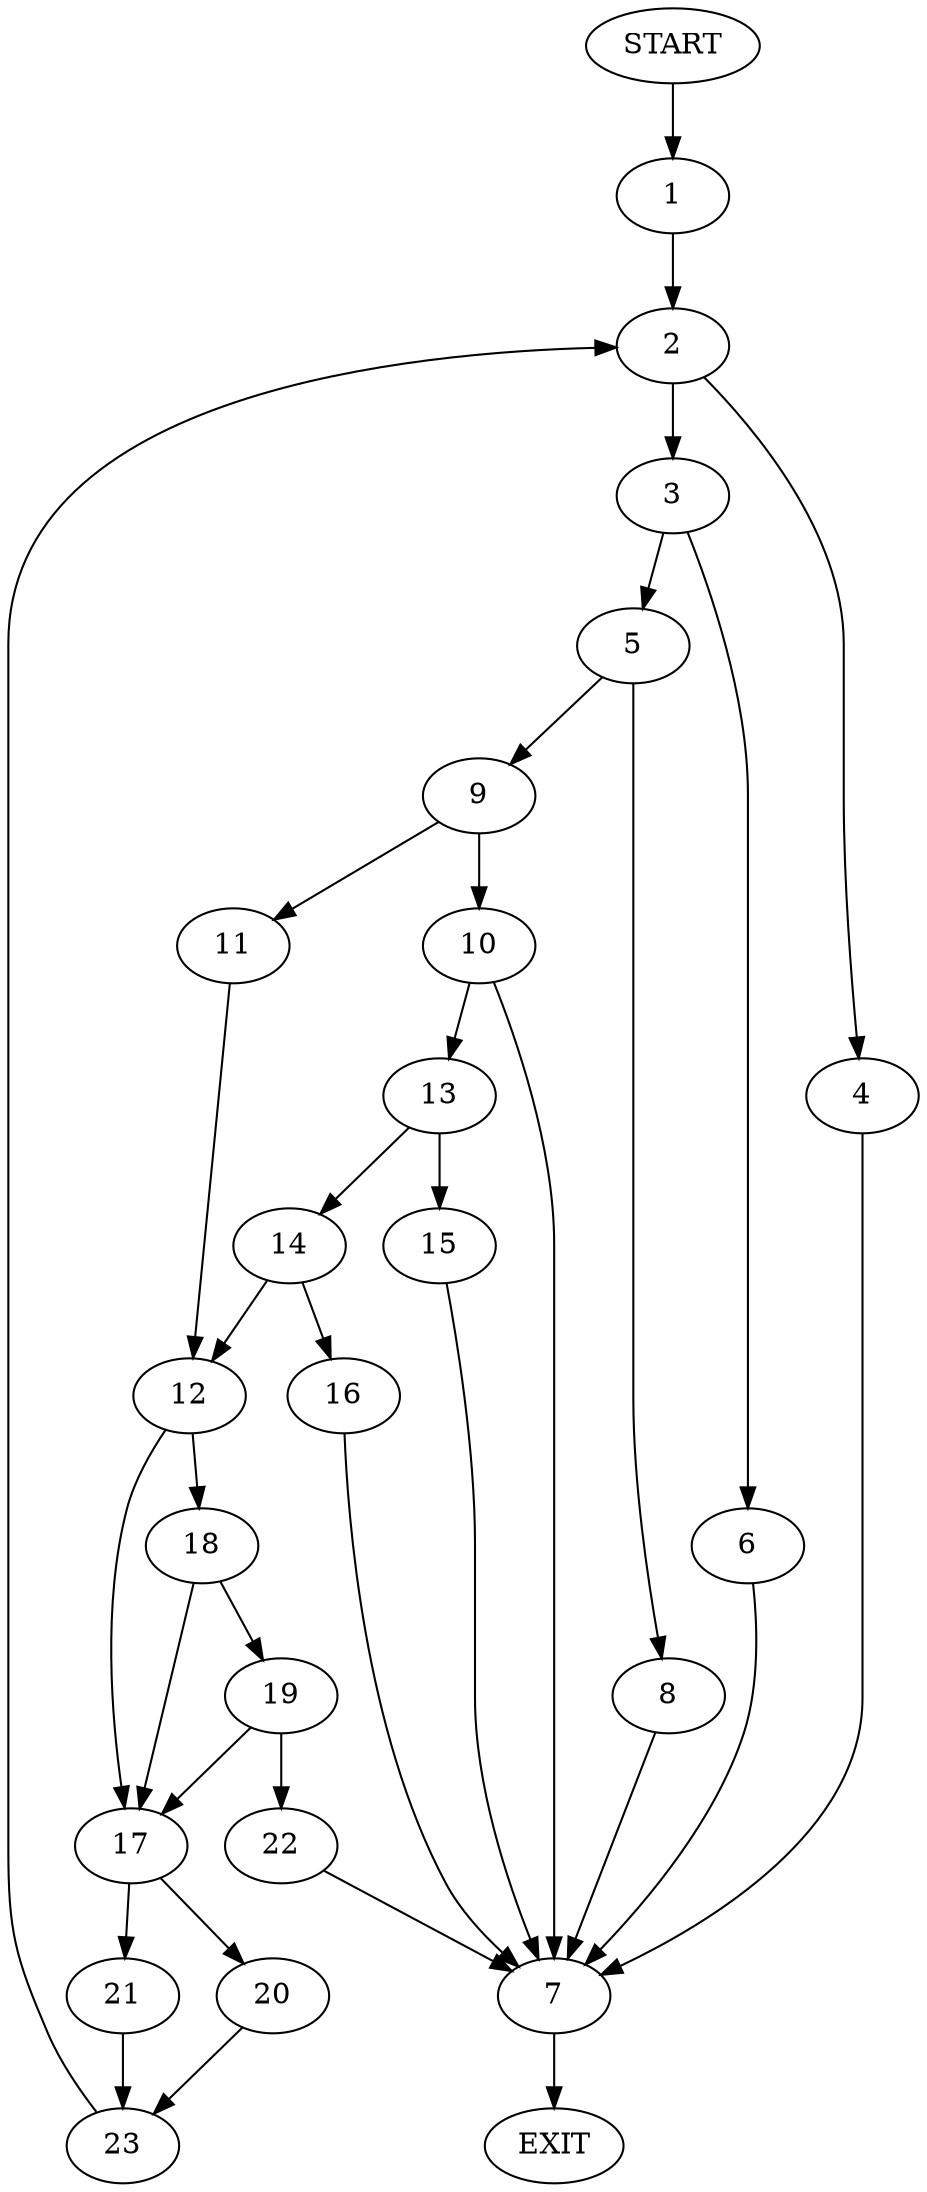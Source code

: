 digraph {
0 [label="START"]
24 [label="EXIT"]
0 -> 1
1 -> 2
2 -> 3
2 -> 4
3 -> 5
3 -> 6
4 -> 7
7 -> 24
5 -> 8
5 -> 9
6 -> 7
9 -> 10
9 -> 11
8 -> 7
11 -> 12
10 -> 7
10 -> 13
13 -> 14
13 -> 15
15 -> 7
14 -> 12
14 -> 16
16 -> 7
12 -> 17
12 -> 18
18 -> 17
18 -> 19
17 -> 20
17 -> 21
19 -> 17
19 -> 22
22 -> 7
21 -> 23
20 -> 23
23 -> 2
}
